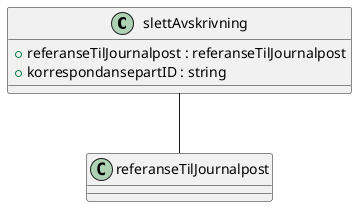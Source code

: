 @startuml

class slettAvskrivning {
    +referanseTilJournalpost : referanseTilJournalpost
    +korrespondansepartID : string
}
slettAvskrivning -- referanseTilJournalpost
@enduml
